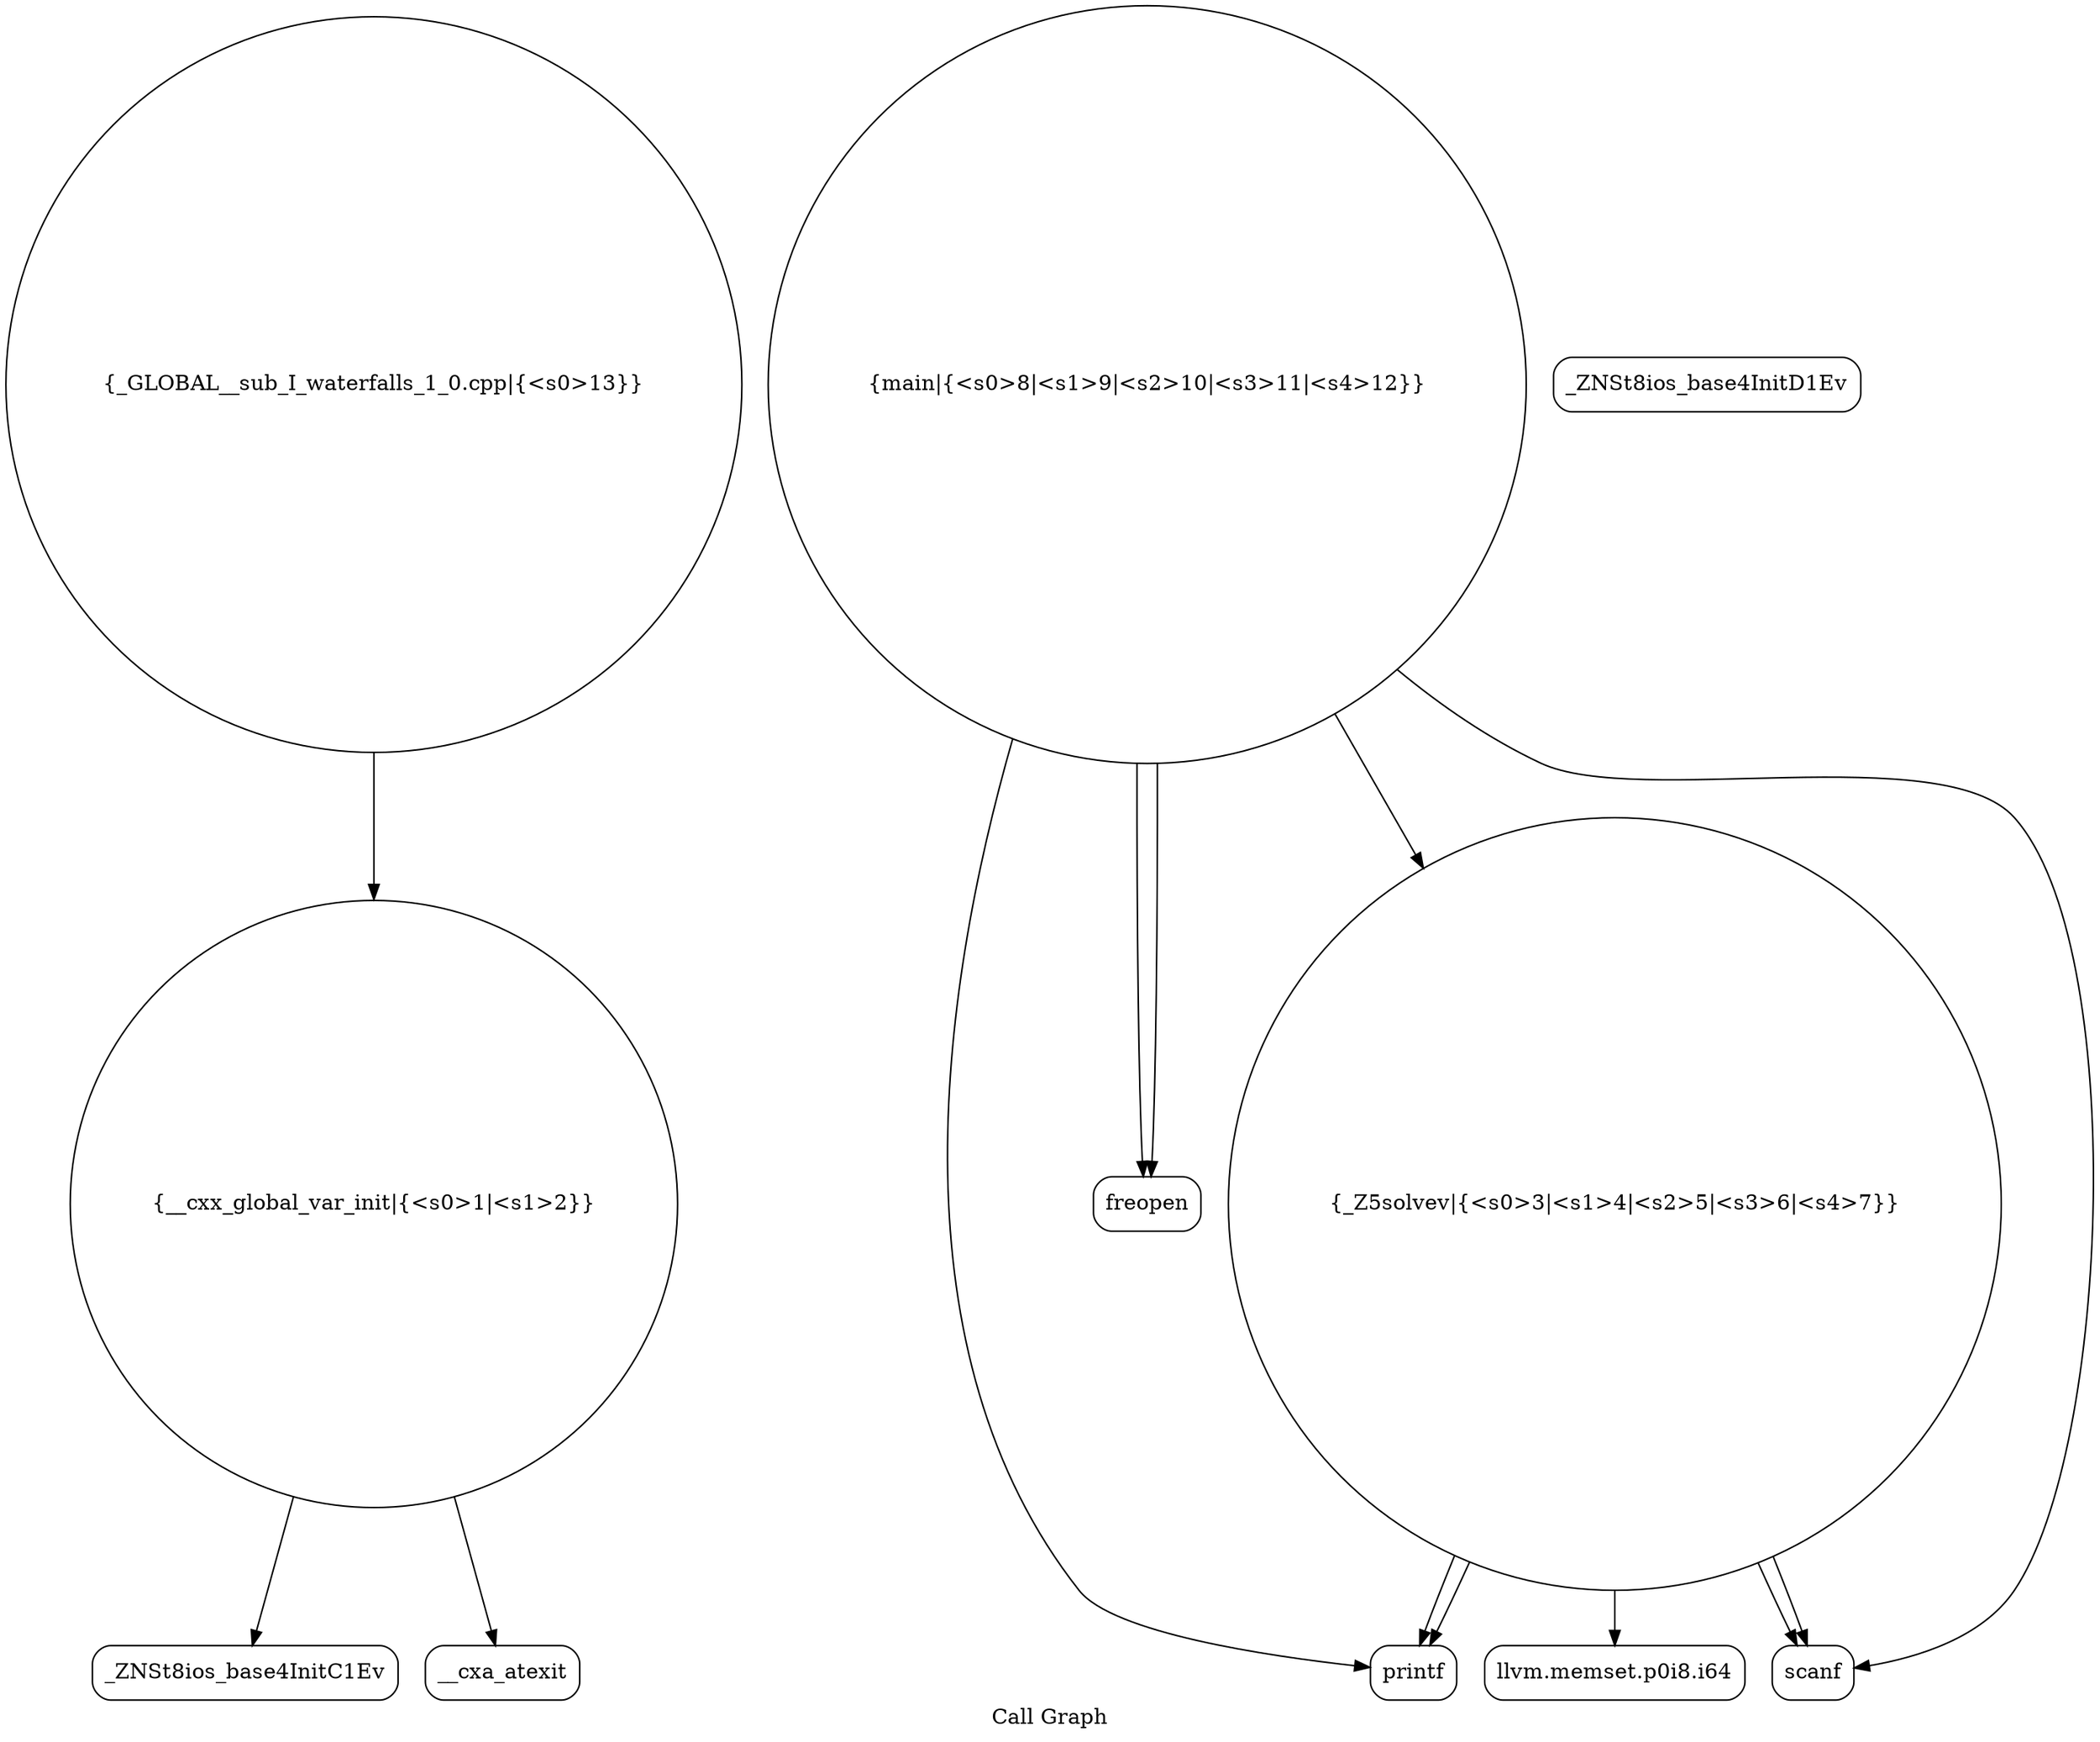 digraph "Call Graph" {
	label="Call Graph";

	Node0x55ceff65be60 [shape=record,shape=circle,label="{__cxx_global_var_init|{<s0>1|<s1>2}}"];
	Node0x55ceff65be60:s0 -> Node0x55ceff65c2f0[color=black];
	Node0x55ceff65be60:s1 -> Node0x55ceff65c3f0[color=black];
	Node0x55ceff65c5f0 [shape=record,shape=Mrecord,label="{printf}"];
	Node0x55ceff65c370 [shape=record,shape=Mrecord,label="{_ZNSt8ios_base4InitD1Ev}"];
	Node0x55ceff65c6f0 [shape=record,shape=Mrecord,label="{freopen}"];
	Node0x55ceff65c470 [shape=record,shape=circle,label="{_Z5solvev|{<s0>3|<s1>4|<s2>5|<s3>6|<s4>7}}"];
	Node0x55ceff65c470:s0 -> Node0x55ceff65c4f0[color=black];
	Node0x55ceff65c470:s1 -> Node0x55ceff65c570[color=black];
	Node0x55ceff65c470:s2 -> Node0x55ceff65c570[color=black];
	Node0x55ceff65c470:s3 -> Node0x55ceff65c5f0[color=black];
	Node0x55ceff65c470:s4 -> Node0x55ceff65c5f0[color=black];
	Node0x55ceff65c570 [shape=record,shape=Mrecord,label="{scanf}"];
	Node0x55ceff65c2f0 [shape=record,shape=Mrecord,label="{_ZNSt8ios_base4InitC1Ev}"];
	Node0x55ceff65c670 [shape=record,shape=circle,label="{main|{<s0>8|<s1>9|<s2>10|<s3>11|<s4>12}}"];
	Node0x55ceff65c670:s0 -> Node0x55ceff65c6f0[color=black];
	Node0x55ceff65c670:s1 -> Node0x55ceff65c6f0[color=black];
	Node0x55ceff65c670:s2 -> Node0x55ceff65c570[color=black];
	Node0x55ceff65c670:s3 -> Node0x55ceff65c5f0[color=black];
	Node0x55ceff65c670:s4 -> Node0x55ceff65c470[color=black];
	Node0x55ceff65c3f0 [shape=record,shape=Mrecord,label="{__cxa_atexit}"];
	Node0x55ceff65c770 [shape=record,shape=circle,label="{_GLOBAL__sub_I_waterfalls_1_0.cpp|{<s0>13}}"];
	Node0x55ceff65c770:s0 -> Node0x55ceff65be60[color=black];
	Node0x55ceff65c4f0 [shape=record,shape=Mrecord,label="{llvm.memset.p0i8.i64}"];
}
